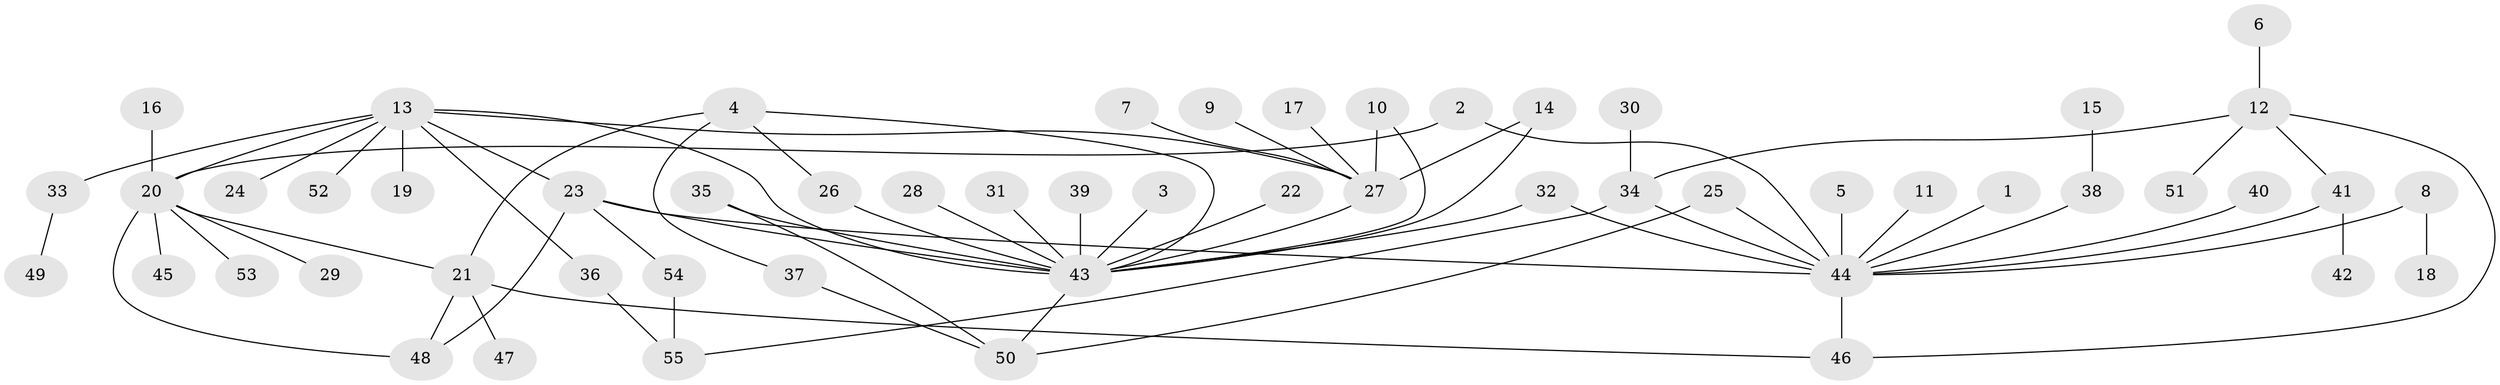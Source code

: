 // original degree distribution, {16: 0.009174311926605505, 4: 0.045871559633027525, 11: 0.009174311926605505, 18: 0.009174311926605505, 3: 0.09174311926605505, 10: 0.009174311926605505, 9: 0.009174311926605505, 5: 0.03669724770642202, 1: 0.5779816513761468, 7: 0.009174311926605505, 2: 0.1651376146788991, 6: 0.027522935779816515}
// Generated by graph-tools (version 1.1) at 2025/01/03/09/25 03:01:51]
// undirected, 55 vertices, 72 edges
graph export_dot {
graph [start="1"]
  node [color=gray90,style=filled];
  1;
  2;
  3;
  4;
  5;
  6;
  7;
  8;
  9;
  10;
  11;
  12;
  13;
  14;
  15;
  16;
  17;
  18;
  19;
  20;
  21;
  22;
  23;
  24;
  25;
  26;
  27;
  28;
  29;
  30;
  31;
  32;
  33;
  34;
  35;
  36;
  37;
  38;
  39;
  40;
  41;
  42;
  43;
  44;
  45;
  46;
  47;
  48;
  49;
  50;
  51;
  52;
  53;
  54;
  55;
  1 -- 44 [weight=1.0];
  2 -- 20 [weight=1.0];
  2 -- 44 [weight=1.0];
  3 -- 43 [weight=1.0];
  4 -- 21 [weight=1.0];
  4 -- 26 [weight=1.0];
  4 -- 37 [weight=1.0];
  4 -- 43 [weight=1.0];
  5 -- 44 [weight=1.0];
  6 -- 12 [weight=1.0];
  7 -- 27 [weight=1.0];
  8 -- 18 [weight=1.0];
  8 -- 44 [weight=1.0];
  9 -- 27 [weight=1.0];
  10 -- 27 [weight=1.0];
  10 -- 43 [weight=1.0];
  11 -- 44 [weight=1.0];
  12 -- 34 [weight=1.0];
  12 -- 41 [weight=1.0];
  12 -- 46 [weight=1.0];
  12 -- 51 [weight=1.0];
  13 -- 19 [weight=1.0];
  13 -- 20 [weight=1.0];
  13 -- 23 [weight=1.0];
  13 -- 24 [weight=1.0];
  13 -- 27 [weight=1.0];
  13 -- 33 [weight=1.0];
  13 -- 36 [weight=1.0];
  13 -- 43 [weight=1.0];
  13 -- 52 [weight=1.0];
  14 -- 27 [weight=2.0];
  14 -- 43 [weight=1.0];
  15 -- 38 [weight=1.0];
  16 -- 20 [weight=1.0];
  17 -- 27 [weight=1.0];
  20 -- 21 [weight=1.0];
  20 -- 29 [weight=1.0];
  20 -- 45 [weight=1.0];
  20 -- 48 [weight=1.0];
  20 -- 53 [weight=1.0];
  21 -- 46 [weight=1.0];
  21 -- 47 [weight=1.0];
  21 -- 48 [weight=1.0];
  22 -- 43 [weight=1.0];
  23 -- 43 [weight=1.0];
  23 -- 44 [weight=2.0];
  23 -- 48 [weight=1.0];
  23 -- 54 [weight=1.0];
  25 -- 44 [weight=1.0];
  25 -- 50 [weight=1.0];
  26 -- 43 [weight=1.0];
  27 -- 43 [weight=1.0];
  28 -- 43 [weight=1.0];
  30 -- 34 [weight=1.0];
  31 -- 43 [weight=1.0];
  32 -- 43 [weight=1.0];
  32 -- 44 [weight=1.0];
  33 -- 49 [weight=1.0];
  34 -- 44 [weight=1.0];
  34 -- 55 [weight=1.0];
  35 -- 43 [weight=1.0];
  35 -- 50 [weight=1.0];
  36 -- 55 [weight=1.0];
  37 -- 50 [weight=1.0];
  38 -- 44 [weight=1.0];
  39 -- 43 [weight=1.0];
  40 -- 44 [weight=1.0];
  41 -- 42 [weight=1.0];
  41 -- 44 [weight=1.0];
  43 -- 50 [weight=1.0];
  44 -- 46 [weight=1.0];
  54 -- 55 [weight=1.0];
}
